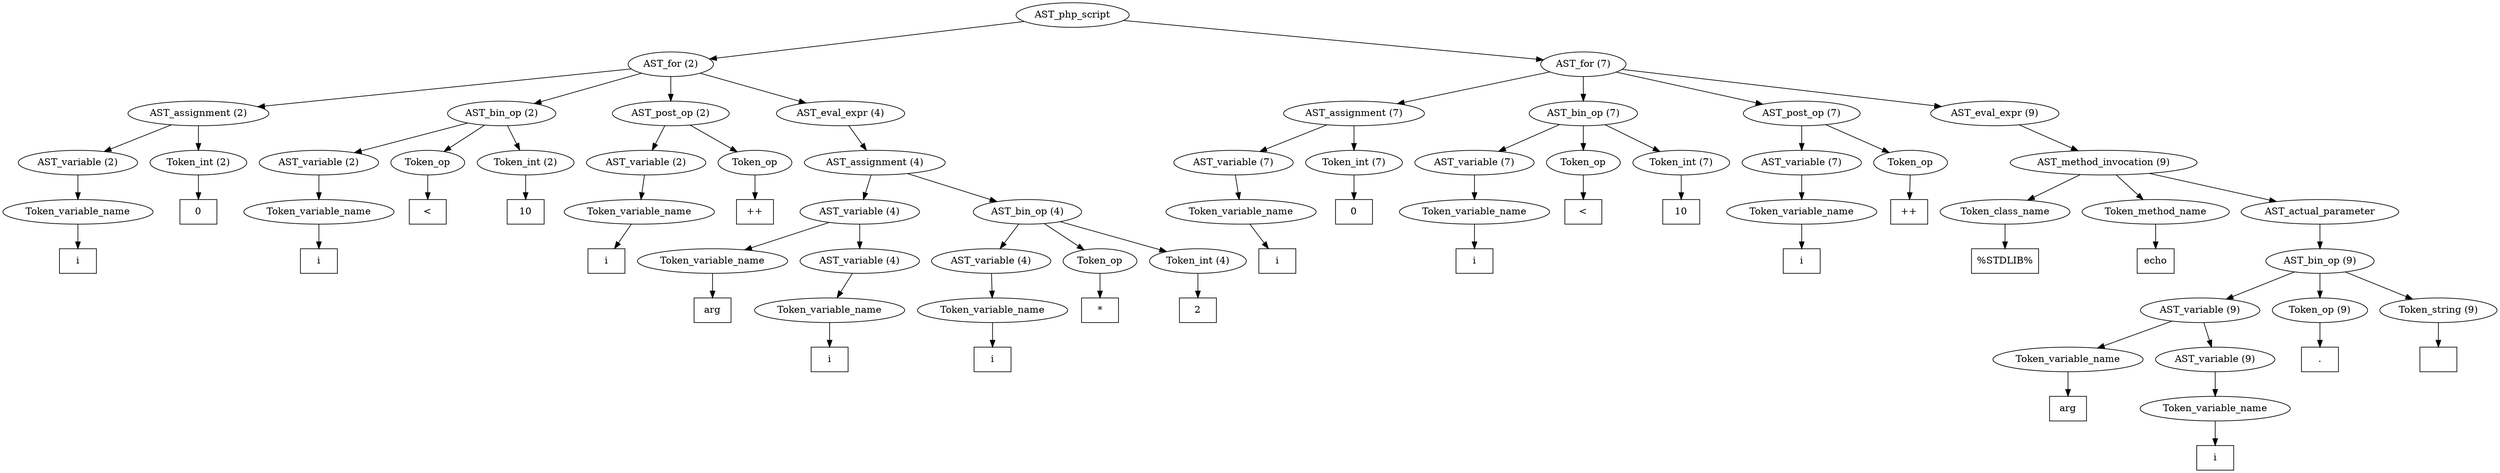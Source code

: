 /*
 * AST in dot format generated by phc -- the PHP compiler
 */

digraph AST {
node_0 [label="AST_php_script"];
node_1 [label="AST_for (2)"];
node_2 [label="AST_assignment (2)"];
node_3 [label="AST_variable (2)"];
node_4 [label="Token_variable_name"];
node_5 [label="i", shape=box]
node_4 -> node_5;
node_3 -> node_4;
node_6 [label="Token_int (2)"];
node_7 [label="0", shape=box]
node_6 -> node_7;
node_2 -> node_6;
node_2 -> node_3;
node_8 [label="AST_bin_op (2)"];
node_9 [label="AST_variable (2)"];
node_10 [label="Token_variable_name"];
node_11 [label="i", shape=box]
node_10 -> node_11;
node_9 -> node_10;
node_12 [label="Token_op"];
node_13 [label="<", shape=box]
node_12 -> node_13;
node_14 [label="Token_int (2)"];
node_15 [label="10", shape=box]
node_14 -> node_15;
node_8 -> node_14;
node_8 -> node_12;
node_8 -> node_9;
node_16 [label="AST_post_op (2)"];
node_17 [label="AST_variable (2)"];
node_18 [label="Token_variable_name"];
node_19 [label="i", shape=box]
node_18 -> node_19;
node_17 -> node_18;
node_20 [label="Token_op"];
node_21 [label="++", shape=box]
node_20 -> node_21;
node_16 -> node_20;
node_16 -> node_17;
node_22 [label="AST_eval_expr (4)"];
node_23 [label="AST_assignment (4)"];
node_24 [label="AST_variable (4)"];
node_25 [label="Token_variable_name"];
node_26 [label="arg", shape=box]
node_25 -> node_26;
node_27 [label="AST_variable (4)"];
node_28 [label="Token_variable_name"];
node_29 [label="i", shape=box]
node_28 -> node_29;
node_27 -> node_28;
node_24 -> node_27;
node_24 -> node_25;
node_30 [label="AST_bin_op (4)"];
node_31 [label="AST_variable (4)"];
node_32 [label="Token_variable_name"];
node_33 [label="i", shape=box]
node_32 -> node_33;
node_31 -> node_32;
node_34 [label="Token_op"];
node_35 [label="*", shape=box]
node_34 -> node_35;
node_36 [label="Token_int (4)"];
node_37 [label="2", shape=box]
node_36 -> node_37;
node_30 -> node_36;
node_30 -> node_34;
node_30 -> node_31;
node_23 -> node_30;
node_23 -> node_24;
node_22 -> node_23;
node_1 -> node_22;
node_1 -> node_16;
node_1 -> node_8;
node_1 -> node_2;
node_38 [label="AST_for (7)"];
node_39 [label="AST_assignment (7)"];
node_40 [label="AST_variable (7)"];
node_41 [label="Token_variable_name"];
node_42 [label="i", shape=box]
node_41 -> node_42;
node_40 -> node_41;
node_43 [label="Token_int (7)"];
node_44 [label="0", shape=box]
node_43 -> node_44;
node_39 -> node_43;
node_39 -> node_40;
node_45 [label="AST_bin_op (7)"];
node_46 [label="AST_variable (7)"];
node_47 [label="Token_variable_name"];
node_48 [label="i", shape=box]
node_47 -> node_48;
node_46 -> node_47;
node_49 [label="Token_op"];
node_50 [label="<", shape=box]
node_49 -> node_50;
node_51 [label="Token_int (7)"];
node_52 [label="10", shape=box]
node_51 -> node_52;
node_45 -> node_51;
node_45 -> node_49;
node_45 -> node_46;
node_53 [label="AST_post_op (7)"];
node_54 [label="AST_variable (7)"];
node_55 [label="Token_variable_name"];
node_56 [label="i", shape=box]
node_55 -> node_56;
node_54 -> node_55;
node_57 [label="Token_op"];
node_58 [label="++", shape=box]
node_57 -> node_58;
node_53 -> node_57;
node_53 -> node_54;
node_59 [label="AST_eval_expr (9)"];
node_60 [label="AST_method_invocation (9)"];
node_61 [label="Token_class_name"];
node_62 [label="%STDLIB%", shape=box]
node_61 -> node_62;
node_63 [label="Token_method_name"];
node_64 [label="echo", shape=box]
node_63 -> node_64;
node_65 [label="AST_actual_parameter"];
node_66 [label="AST_bin_op (9)"];
node_67 [label="AST_variable (9)"];
node_68 [label="Token_variable_name"];
node_69 [label="arg", shape=box]
node_68 -> node_69;
node_70 [label="AST_variable (9)"];
node_71 [label="Token_variable_name"];
node_72 [label="i", shape=box]
node_71 -> node_72;
node_70 -> node_71;
node_67 -> node_70;
node_67 -> node_68;
node_73 [label="Token_op (9)"];
node_74 [label=".", shape=box]
node_73 -> node_74;
node_75 [label="Token_string (9)"];
node_76 [label="", shape=box]
node_75 -> node_76;
node_66 -> node_75;
node_66 -> node_73;
node_66 -> node_67;
node_65 -> node_66;
node_60 -> node_65;
node_60 -> node_63;
node_60 -> node_61;
node_59 -> node_60;
node_38 -> node_59;
node_38 -> node_53;
node_38 -> node_45;
node_38 -> node_39;
node_0 -> node_38;
node_0 -> node_1;
}
